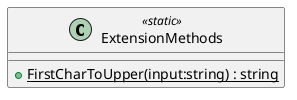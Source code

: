 @startuml
class ExtensionMethods <<static>> {
    + {static} FirstCharToUpper(input:string) : string
}
@enduml
